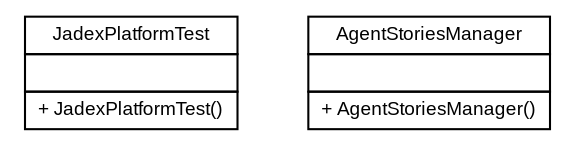 #!/usr/local/bin/dot
#
# Class diagram 
# Generated by UMLGraph version 5.1 (http://www.umlgraph.org/)
#

digraph G {
	edge [fontname="arial",fontsize=10,labelfontname="arial",labelfontsize=10];
	node [fontname="arial",fontsize=10,shape=plaintext];
	nodesep=0.25;
	ranksep=0.5;
	// es.upm.dit.gsi.beast.platform.jadex.JadexPlatformTest
	c60 [label=<<table title="es.upm.dit.gsi.beast.platform.jadex.JadexPlatformTest" border="0" cellborder="1" cellspacing="0" cellpadding="2" port="p" href="./JadexPlatformTest.html">
		<tr><td><table border="0" cellspacing="0" cellpadding="1">
<tr><td align="center" balign="center"> JadexPlatformTest </td></tr>
		</table></td></tr>
		<tr><td><table border="0" cellspacing="0" cellpadding="1">
<tr><td align="left" balign="left">  </td></tr>
		</table></td></tr>
		<tr><td><table border="0" cellspacing="0" cellpadding="1">
<tr><td align="left" balign="left"> + JadexPlatformTest() </td></tr>
		</table></td></tr>
		</table>>, fontname="arial", fontcolor="black", fontsize=9.0];
	// es.upm.dit.gsi.beast.platform.jadex.AgentStoriesManager
	c61 [label=<<table title="es.upm.dit.gsi.beast.platform.jadex.AgentStoriesManager" border="0" cellborder="1" cellspacing="0" cellpadding="2" port="p" href="./AgentStoriesManager.html">
		<tr><td><table border="0" cellspacing="0" cellpadding="1">
<tr><td align="center" balign="center"> AgentStoriesManager </td></tr>
		</table></td></tr>
		<tr><td><table border="0" cellspacing="0" cellpadding="1">
<tr><td align="left" balign="left">  </td></tr>
		</table></td></tr>
		<tr><td><table border="0" cellspacing="0" cellpadding="1">
<tr><td align="left" balign="left"> + AgentStoriesManager() </td></tr>
		</table></td></tr>
		</table>>, fontname="arial", fontcolor="black", fontsize=9.0];
}

